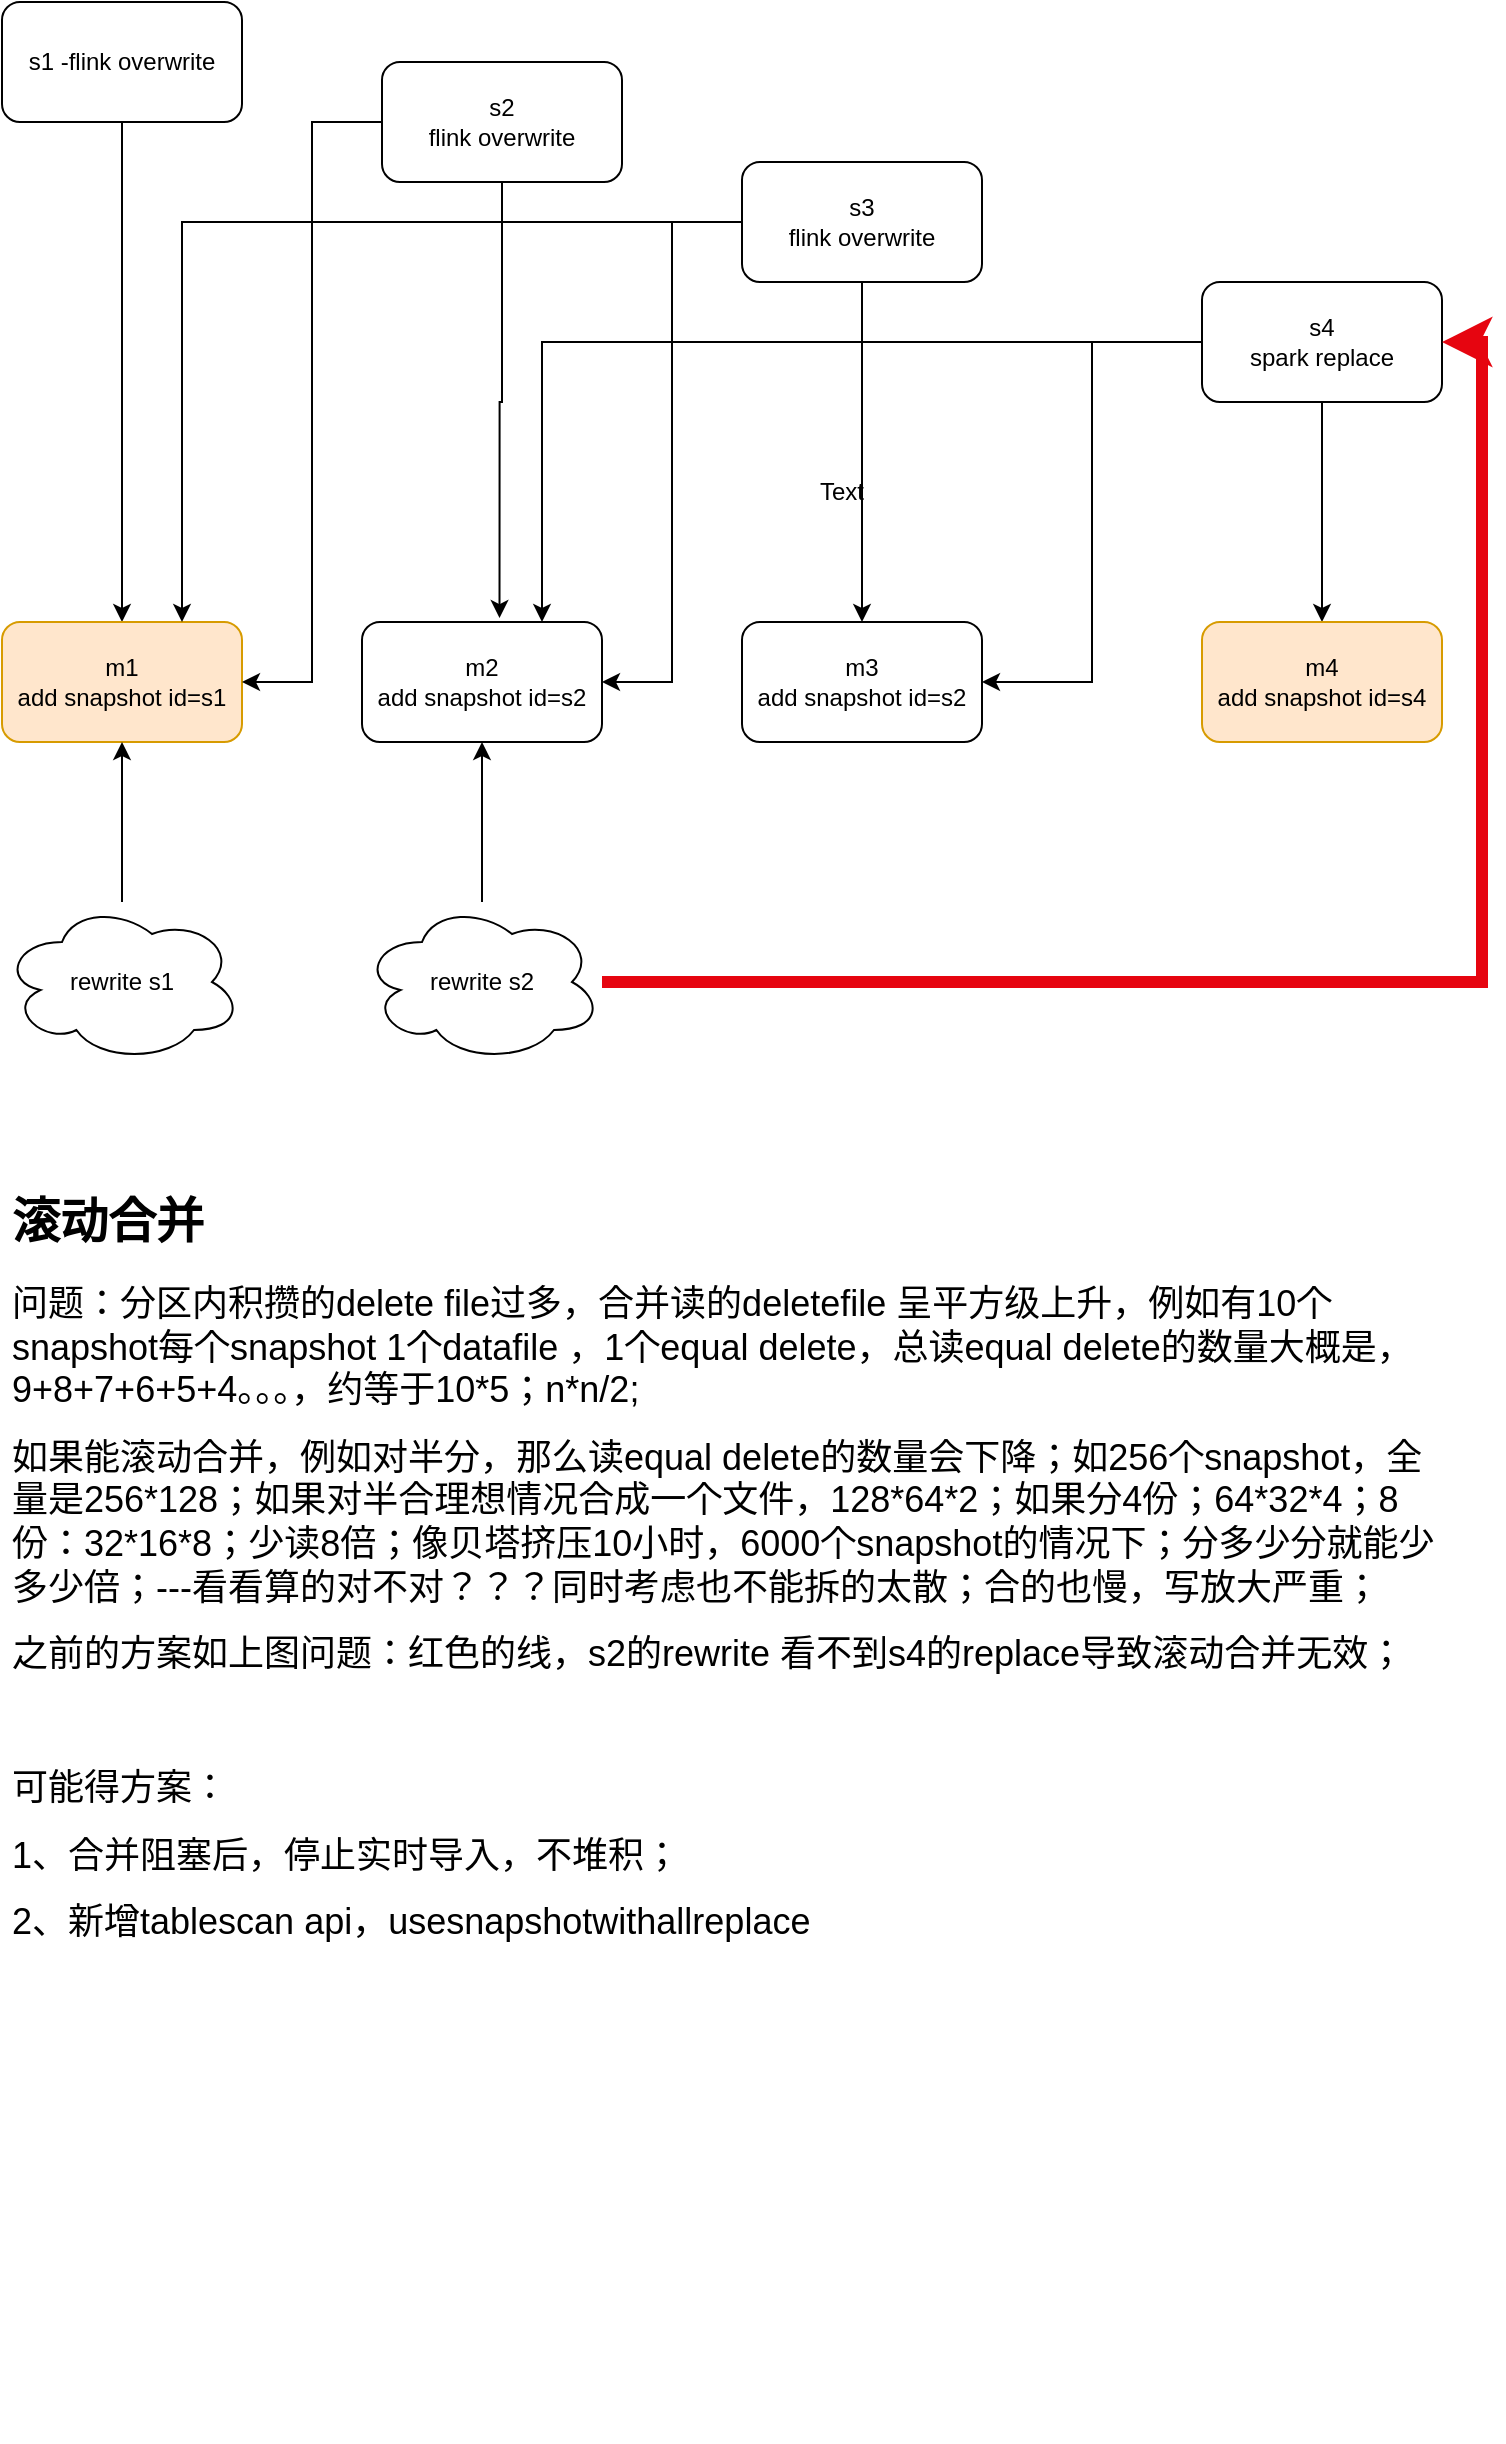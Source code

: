 <mxfile version="20.8.20" type="github">
  <diagram name="Page-1" id="wSD7aWhiaOsn0769-55M">
    <mxGraphModel dx="1505" dy="881" grid="1" gridSize="10" guides="1" tooltips="1" connect="1" arrows="1" fold="1" page="1" pageScale="1" pageWidth="827" pageHeight="1169" math="0" shadow="0">
      <root>
        <mxCell id="0" />
        <mxCell id="1" parent="0" />
        <mxCell id="8S_lbJf9ANVd9fui1O2--10" style="edgeStyle=orthogonalEdgeStyle;rounded=0;orthogonalLoop=1;jettySize=auto;html=1;" parent="1" source="8S_lbJf9ANVd9fui1O2--1" target="8S_lbJf9ANVd9fui1O2--2" edge="1">
          <mxGeometry relative="1" as="geometry" />
        </mxCell>
        <mxCell id="8S_lbJf9ANVd9fui1O2--1" value="s1 -flink overwrite" style="rounded=1;whiteSpace=wrap;html=1;" parent="1" vertex="1">
          <mxGeometry x="60" y="160" width="120" height="60" as="geometry" />
        </mxCell>
        <mxCell id="8S_lbJf9ANVd9fui1O2--2" value="m1&lt;br&gt;add snapshot id=s1" style="rounded=1;whiteSpace=wrap;html=1;fillColor=#ffe6cc;strokeColor=#d79b00;" parent="1" vertex="1">
          <mxGeometry x="60" y="470" width="120" height="60" as="geometry" />
        </mxCell>
        <mxCell id="8S_lbJf9ANVd9fui1O2--11" style="edgeStyle=orthogonalEdgeStyle;rounded=0;orthogonalLoop=1;jettySize=auto;html=1;entryX=1;entryY=0.5;entryDx=0;entryDy=0;" parent="1" source="8S_lbJf9ANVd9fui1O2--4" target="8S_lbJf9ANVd9fui1O2--2" edge="1">
          <mxGeometry relative="1" as="geometry" />
        </mxCell>
        <mxCell id="8S_lbJf9ANVd9fui1O2--12" style="edgeStyle=orthogonalEdgeStyle;rounded=0;orthogonalLoop=1;jettySize=auto;html=1;entryX=0.573;entryY=-0.033;entryDx=0;entryDy=0;entryPerimeter=0;" parent="1" source="8S_lbJf9ANVd9fui1O2--4" target="8S_lbJf9ANVd9fui1O2--5" edge="1">
          <mxGeometry relative="1" as="geometry" />
        </mxCell>
        <mxCell id="8S_lbJf9ANVd9fui1O2--4" value="s2&lt;br&gt;flink overwrite" style="rounded=1;whiteSpace=wrap;html=1;" parent="1" vertex="1">
          <mxGeometry x="250" y="190" width="120" height="60" as="geometry" />
        </mxCell>
        <mxCell id="8S_lbJf9ANVd9fui1O2--5" value="m2&lt;br&gt;add snapshot id=s2" style="rounded=1;whiteSpace=wrap;html=1;" parent="1" vertex="1">
          <mxGeometry x="240" y="470" width="120" height="60" as="geometry" />
        </mxCell>
        <mxCell id="8S_lbJf9ANVd9fui1O2--13" style="edgeStyle=orthogonalEdgeStyle;rounded=0;orthogonalLoop=1;jettySize=auto;html=1;" parent="1" source="8S_lbJf9ANVd9fui1O2--7" target="8S_lbJf9ANVd9fui1O2--2" edge="1">
          <mxGeometry relative="1" as="geometry">
            <Array as="points">
              <mxPoint x="150" y="270" />
            </Array>
          </mxGeometry>
        </mxCell>
        <mxCell id="8S_lbJf9ANVd9fui1O2--14" style="edgeStyle=orthogonalEdgeStyle;rounded=0;orthogonalLoop=1;jettySize=auto;html=1;entryX=0.5;entryY=0;entryDx=0;entryDy=0;" parent="1" source="8S_lbJf9ANVd9fui1O2--7" target="8S_lbJf9ANVd9fui1O2--8" edge="1">
          <mxGeometry relative="1" as="geometry" />
        </mxCell>
        <mxCell id="8S_lbJf9ANVd9fui1O2--15" style="edgeStyle=orthogonalEdgeStyle;rounded=0;orthogonalLoop=1;jettySize=auto;html=1;entryX=1;entryY=0.5;entryDx=0;entryDy=0;" parent="1" source="8S_lbJf9ANVd9fui1O2--7" target="8S_lbJf9ANVd9fui1O2--5" edge="1">
          <mxGeometry relative="1" as="geometry" />
        </mxCell>
        <mxCell id="8S_lbJf9ANVd9fui1O2--7" value="s3&lt;br&gt;flink overwrite" style="rounded=1;whiteSpace=wrap;html=1;" parent="1" vertex="1">
          <mxGeometry x="430" y="240" width="120" height="60" as="geometry" />
        </mxCell>
        <mxCell id="8S_lbJf9ANVd9fui1O2--8" value="m3&lt;br&gt;add snapshot id=s2" style="rounded=1;whiteSpace=wrap;html=1;" parent="1" vertex="1">
          <mxGeometry x="430" y="470" width="120" height="60" as="geometry" />
        </mxCell>
        <mxCell id="8S_lbJf9ANVd9fui1O2--30" style="edgeStyle=orthogonalEdgeStyle;rounded=0;orthogonalLoop=1;jettySize=auto;html=1;entryX=1;entryY=0.5;entryDx=0;entryDy=0;" parent="1" source="8S_lbJf9ANVd9fui1O2--28" target="8S_lbJf9ANVd9fui1O2--8" edge="1">
          <mxGeometry relative="1" as="geometry">
            <mxPoint x="1170" y="500" as="targetPoint" />
          </mxGeometry>
        </mxCell>
        <mxCell id="8S_lbJf9ANVd9fui1O2--31" style="edgeStyle=orthogonalEdgeStyle;rounded=0;orthogonalLoop=1;jettySize=auto;html=1;entryX=0.5;entryY=0;entryDx=0;entryDy=0;" parent="1" source="8S_lbJf9ANVd9fui1O2--28" target="8S_lbJf9ANVd9fui1O2--29" edge="1">
          <mxGeometry relative="1" as="geometry" />
        </mxCell>
        <mxCell id="8S_lbJf9ANVd9fui1O2--33" style="edgeStyle=orthogonalEdgeStyle;rounded=0;orthogonalLoop=1;jettySize=auto;html=1;entryX=0.75;entryY=0;entryDx=0;entryDy=0;" parent="1" source="8S_lbJf9ANVd9fui1O2--28" target="8S_lbJf9ANVd9fui1O2--5" edge="1">
          <mxGeometry relative="1" as="geometry" />
        </mxCell>
        <mxCell id="8S_lbJf9ANVd9fui1O2--28" value="s4&lt;br&gt;spark replace" style="rounded=1;whiteSpace=wrap;html=1;" parent="1" vertex="1">
          <mxGeometry x="660" y="300" width="120" height="60" as="geometry" />
        </mxCell>
        <mxCell id="8S_lbJf9ANVd9fui1O2--29" value="m4&lt;br&gt;add snapshot id=s4" style="rounded=1;whiteSpace=wrap;html=1;fillColor=#ffe6cc;strokeColor=#d79b00;" parent="1" vertex="1">
          <mxGeometry x="660" y="470" width="120" height="60" as="geometry" />
        </mxCell>
        <mxCell id="8S_lbJf9ANVd9fui1O2--34" value="Text" style="text;html=1;strokeColor=none;fillColor=none;align=center;verticalAlign=middle;whiteSpace=wrap;rounded=0;" parent="1" vertex="1">
          <mxGeometry x="450" y="390" width="60" height="30" as="geometry" />
        </mxCell>
        <mxCell id="8S_lbJf9ANVd9fui1O2--36" style="edgeStyle=orthogonalEdgeStyle;rounded=0;orthogonalLoop=1;jettySize=auto;html=1;" parent="1" source="8S_lbJf9ANVd9fui1O2--35" target="8S_lbJf9ANVd9fui1O2--2" edge="1">
          <mxGeometry relative="1" as="geometry" />
        </mxCell>
        <mxCell id="8S_lbJf9ANVd9fui1O2--35" value="rewrite s1" style="ellipse;shape=cloud;whiteSpace=wrap;html=1;" parent="1" vertex="1">
          <mxGeometry x="60" y="610" width="120" height="80" as="geometry" />
        </mxCell>
        <mxCell id="8S_lbJf9ANVd9fui1O2--38" style="edgeStyle=orthogonalEdgeStyle;rounded=0;orthogonalLoop=1;jettySize=auto;html=1;entryX=0.5;entryY=1;entryDx=0;entryDy=0;" parent="1" source="8S_lbJf9ANVd9fui1O2--37" target="8S_lbJf9ANVd9fui1O2--5" edge="1">
          <mxGeometry relative="1" as="geometry" />
        </mxCell>
        <mxCell id="8S_lbJf9ANVd9fui1O2--39" style="edgeStyle=orthogonalEdgeStyle;rounded=0;orthogonalLoop=1;jettySize=auto;html=1;entryX=1;entryY=0.5;entryDx=0;entryDy=0;strokeColor=#e60510;strokeWidth=6;" parent="1" source="8S_lbJf9ANVd9fui1O2--37" target="8S_lbJf9ANVd9fui1O2--28" edge="1">
          <mxGeometry relative="1" as="geometry" />
        </mxCell>
        <mxCell id="8S_lbJf9ANVd9fui1O2--37" value="rewrite s2" style="ellipse;shape=cloud;whiteSpace=wrap;html=1;" parent="1" vertex="1">
          <mxGeometry x="240" y="610" width="120" height="80" as="geometry" />
        </mxCell>
        <mxCell id="FvmVjzz8w12ZDyq30Ky1-1" value="&lt;h1&gt;&lt;font style=&quot;font-size: 24px;&quot;&gt;滚动合并&lt;/font&gt;&lt;/h1&gt;&lt;p&gt;&lt;font style=&quot;font-size: 18px;&quot;&gt;问题：分区内积攒的delete file过多，合并读的deletefile 呈平方级上升，例如有10个snapshot每个snapshot 1个datafile ，1个equal delete，总读equal delete的数量大概是，9+8+7+6+5+4。。。，约等于10*5；n*n/2;&lt;/font&gt;&lt;/p&gt;&lt;p&gt;&lt;font style=&quot;font-size: 18px;&quot;&gt;如果能滚动合并，例如对半分，那么读equal delete的数量会下降；如256个snapshot，全量是256*128；如果对半合理想情况合成一个文件，128*64*2；如果分4份；64*32*4；8份：32*16*8；少读8倍；像贝塔挤压10小时，6000个snapshot的情况下；分多少分就能少多少倍；---看看算的对不对？？？同时考虑也不能拆的太散；合的也慢，写放大严重；&lt;/font&gt;&lt;/p&gt;&lt;p&gt;&lt;font style=&quot;font-size: 18px;&quot;&gt;之前的方案如上图问题：红色的线，s2的rewrite 看不到s4的replace导致滚动合并无效；&lt;/font&gt;&lt;/p&gt;&lt;p&gt;&lt;font style=&quot;font-size: 18px;&quot;&gt;&lt;br&gt;&lt;/font&gt;&lt;/p&gt;&lt;p&gt;&lt;font style=&quot;font-size: 18px;&quot;&gt;可能得方案：&lt;/font&gt;&lt;/p&gt;&lt;p&gt;&lt;font style=&quot;font-size: 18px;&quot;&gt;1、合并阻塞后，停止实时导入，不堆积；&lt;/font&gt;&lt;/p&gt;&lt;p&gt;&lt;font style=&quot;font-size: 18px;&quot;&gt;2、新增tablescan api，usesnapshotwithallreplace&lt;/font&gt;&lt;/p&gt;&lt;p&gt;&lt;font style=&quot;font-size: 18px;&quot;&gt;&lt;br&gt;&lt;/font&gt;&lt;/p&gt;&lt;p&gt;&lt;font style=&quot;font-size: 18px;&quot;&gt;&lt;br&gt;&lt;/font&gt;&lt;/p&gt;&lt;p&gt;&lt;font style=&quot;font-size: 18px;&quot;&gt;&lt;br&gt;&lt;/font&gt;&lt;/p&gt;&lt;p&gt;&lt;font style=&quot;font-size: 18px;&quot;&gt;&lt;br&gt;&lt;/font&gt;&lt;/p&gt;" style="text;html=1;strokeColor=none;fillColor=none;spacing=5;spacingTop=-20;whiteSpace=wrap;overflow=hidden;rounded=0;" parent="1" vertex="1">
          <mxGeometry x="60" y="750" width="730" height="630" as="geometry" />
        </mxCell>
      </root>
    </mxGraphModel>
  </diagram>
</mxfile>

